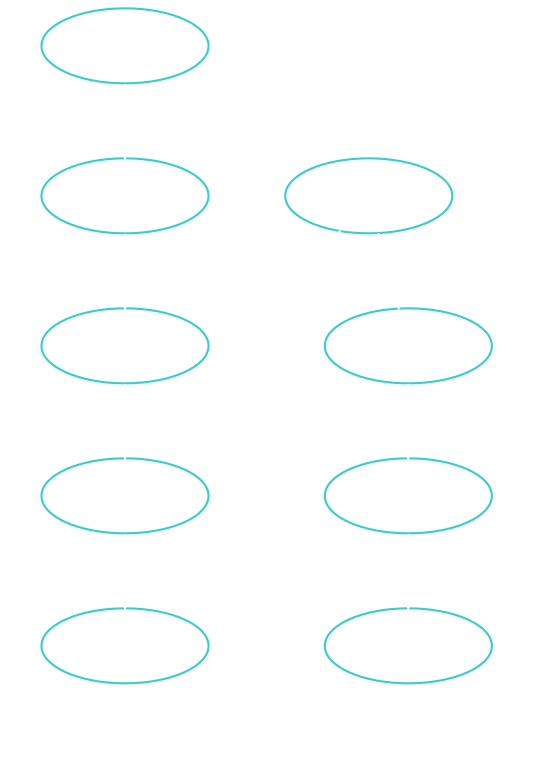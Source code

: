 digraph G {
  #dot -Tpng -Gsize=9,15\! -Gdpi=100  if.gv -o if.png && kitty icat if.png
  # magick -delay 100 -loop 0 for-in-*.png for-in.gif
  graph [
    fontname = "Monserrat",
    fontcolor="white",
    #bgcolor="#10141c",
    bgcolor="transparent"
    penwidth=1.5,
    newrank=true, # Permite alinear itr
    rankdir="TB"
    color=white
  ];
  node [
    fontcolor="white",
    fontname = "helvetica"
    color="#37CDCB"
  ];
  edge [
    fontcolor="white",
    color="white"
    fontname = "helvetica"
  ];

  e1 [label="Expr 1"]
  e5 [label="Expr 5"]

  e1 -> e5;
  e5 -> e2;

  subgraph cluster_1 {
    e2 [label="Expr 2"]
    e3 [label="Expr 3"]
    e4 [label="Expr 4"]
    e2 -> e3 -> e4;
    label = "my_func";
    labelloc="b"
  }

  e6 [label="Expr 6"]

  e4 -> e6;

  subgraph cluster_2 {
    ep2 [label="Expr 2"]
    ep3 [label="Expr 3"]
    ep4 [label="Expr 4"]
    ep2 -> ep3 -> ep4;
    label = "my_func";
    labelloc="b"
  }

  e6 -> ep2;

  { rank=same; e5; e6; }

}
